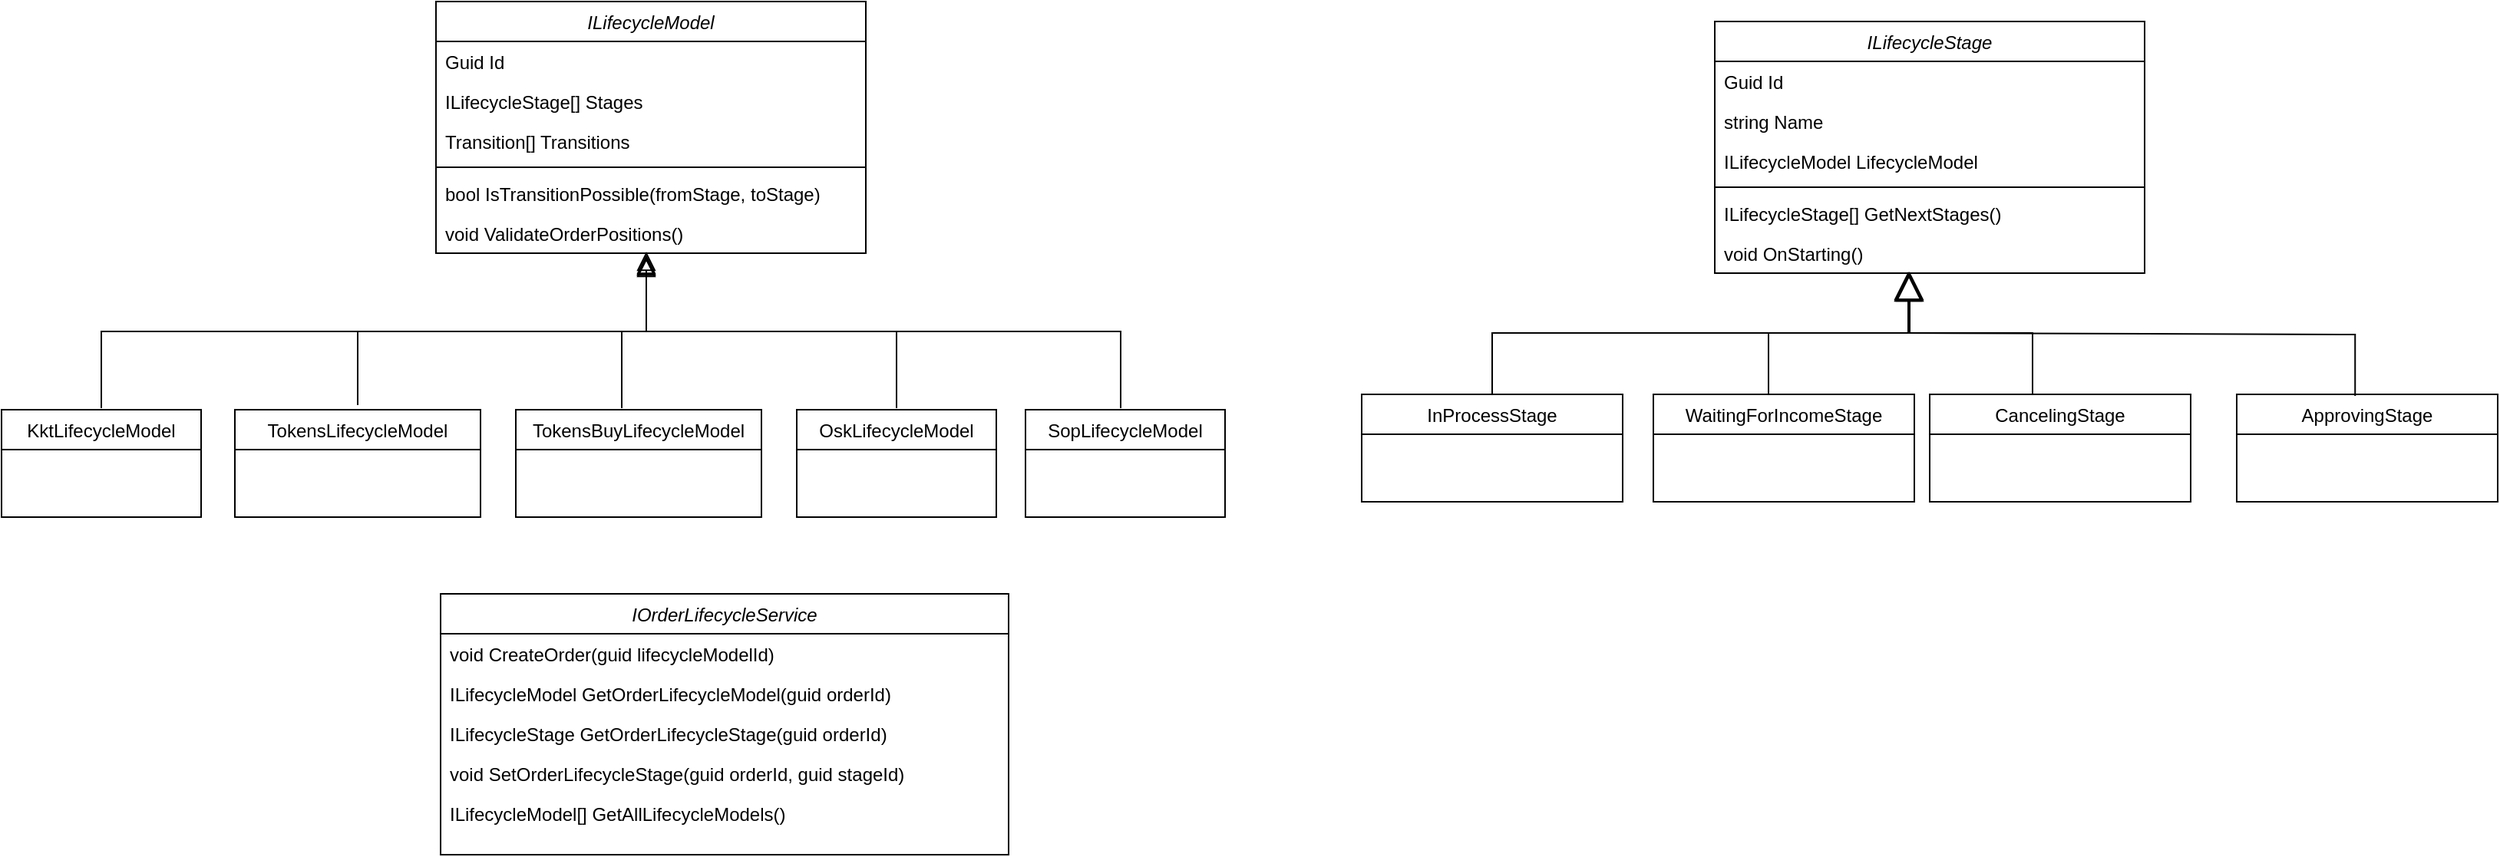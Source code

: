 <mxfile version="24.4.0" type="github">
  <diagram id="C5RBs43oDa-KdzZeNtuy" name="Page-1">
    <mxGraphModel dx="1434" dy="746" grid="1" gridSize="10" guides="1" tooltips="1" connect="1" arrows="1" fold="1" page="1" pageScale="1" pageWidth="1654" pageHeight="1169" math="0" shadow="0">
      <root>
        <mxCell id="WIyWlLk6GJQsqaUBKTNV-0" />
        <mxCell id="WIyWlLk6GJQsqaUBKTNV-1" parent="WIyWlLk6GJQsqaUBKTNV-0" />
        <mxCell id="zkfFHV4jXpPFQw0GAbJ--0" value="ILifecycleModel" style="swimlane;fontStyle=2;align=center;verticalAlign=top;childLayout=stackLayout;horizontal=1;startSize=26;horizontalStack=0;resizeParent=1;resizeLast=0;collapsible=1;marginBottom=0;rounded=0;shadow=0;strokeWidth=1;" parent="WIyWlLk6GJQsqaUBKTNV-1" vertex="1">
          <mxGeometry x="297" y="94" width="280" height="164" as="geometry">
            <mxRectangle x="230" y="140" width="160" height="26" as="alternateBounds" />
          </mxGeometry>
        </mxCell>
        <mxCell id="zkfFHV4jXpPFQw0GAbJ--1" value="Guid Id" style="text;align=left;verticalAlign=top;spacingLeft=4;spacingRight=4;overflow=hidden;rotatable=0;points=[[0,0.5],[1,0.5]];portConstraint=eastwest;" parent="zkfFHV4jXpPFQw0GAbJ--0" vertex="1">
          <mxGeometry y="26" width="280" height="26" as="geometry" />
        </mxCell>
        <mxCell id="zkfFHV4jXpPFQw0GAbJ--2" value="ILifecycleStage[] Stages" style="text;align=left;verticalAlign=top;spacingLeft=4;spacingRight=4;overflow=hidden;rotatable=0;points=[[0,0.5],[1,0.5]];portConstraint=eastwest;rounded=0;shadow=0;html=0;" parent="zkfFHV4jXpPFQw0GAbJ--0" vertex="1">
          <mxGeometry y="52" width="280" height="26" as="geometry" />
        </mxCell>
        <mxCell id="zkfFHV4jXpPFQw0GAbJ--3" value="Transition[] Transitions" style="text;align=left;verticalAlign=top;spacingLeft=4;spacingRight=4;overflow=hidden;rotatable=0;points=[[0,0.5],[1,0.5]];portConstraint=eastwest;rounded=0;shadow=0;html=0;" parent="zkfFHV4jXpPFQw0GAbJ--0" vertex="1">
          <mxGeometry y="78" width="280" height="26" as="geometry" />
        </mxCell>
        <mxCell id="zkfFHV4jXpPFQw0GAbJ--4" value="" style="line;html=1;strokeWidth=1;align=left;verticalAlign=middle;spacingTop=-1;spacingLeft=3;spacingRight=3;rotatable=0;labelPosition=right;points=[];portConstraint=eastwest;" parent="zkfFHV4jXpPFQw0GAbJ--0" vertex="1">
          <mxGeometry y="104" width="280" height="8" as="geometry" />
        </mxCell>
        <mxCell id="zkfFHV4jXpPFQw0GAbJ--5" value="bool IsTransitionPossible(fromStage, toStage)" style="text;align=left;verticalAlign=top;spacingLeft=4;spacingRight=4;overflow=hidden;rotatable=0;points=[[0,0.5],[1,0.5]];portConstraint=eastwest;" parent="zkfFHV4jXpPFQw0GAbJ--0" vertex="1">
          <mxGeometry y="112" width="280" height="26" as="geometry" />
        </mxCell>
        <mxCell id="N-FxRr29UtL7iX-K7FvS-1" value="void ValidateOrderPositions()" style="text;align=left;verticalAlign=top;spacingLeft=4;spacingRight=4;overflow=hidden;rotatable=0;points=[[0,0.5],[1,0.5]];portConstraint=eastwest;" vertex="1" parent="zkfFHV4jXpPFQw0GAbJ--0">
          <mxGeometry y="138" width="280" height="26" as="geometry" />
        </mxCell>
        <mxCell id="zkfFHV4jXpPFQw0GAbJ--6" value="KktLifecycleModel" style="swimlane;fontStyle=0;align=center;verticalAlign=top;childLayout=stackLayout;horizontal=1;startSize=26;horizontalStack=0;resizeParent=1;resizeLast=0;collapsible=1;marginBottom=0;rounded=0;shadow=0;strokeWidth=1;" parent="WIyWlLk6GJQsqaUBKTNV-1" vertex="1">
          <mxGeometry x="14" y="360" width="130" height="70" as="geometry">
            <mxRectangle x="130" y="380" width="160" height="26" as="alternateBounds" />
          </mxGeometry>
        </mxCell>
        <mxCell id="zkfFHV4jXpPFQw0GAbJ--12" value="" style="endArrow=block;endSize=10;endFill=0;shadow=0;strokeWidth=1;rounded=0;curved=0;edgeStyle=elbowEdgeStyle;elbow=vertical;" parent="WIyWlLk6GJQsqaUBKTNV-1" edge="1">
          <mxGeometry width="160" relative="1" as="geometry">
            <mxPoint x="79" y="359" as="sourcePoint" />
            <mxPoint x="434" y="260" as="targetPoint" />
            <Array as="points">
              <mxPoint x="200" y="309" />
            </Array>
          </mxGeometry>
        </mxCell>
        <mxCell id="zkfFHV4jXpPFQw0GAbJ--13" value="TokensLifecycleModel" style="swimlane;fontStyle=0;align=center;verticalAlign=top;childLayout=stackLayout;horizontal=1;startSize=26;horizontalStack=0;resizeParent=1;resizeLast=0;collapsible=1;marginBottom=0;rounded=0;shadow=0;strokeWidth=1;" parent="WIyWlLk6GJQsqaUBKTNV-1" vertex="1">
          <mxGeometry x="166" y="360" width="160" height="70" as="geometry">
            <mxRectangle x="340" y="380" width="170" height="26" as="alternateBounds" />
          </mxGeometry>
        </mxCell>
        <mxCell id="zkfFHV4jXpPFQw0GAbJ--16" value="" style="endArrow=block;endSize=10;endFill=0;shadow=0;strokeWidth=1;rounded=0;curved=0;edgeStyle=elbowEdgeStyle;elbow=vertical;" parent="WIyWlLk6GJQsqaUBKTNV-1" edge="1">
          <mxGeometry width="160" relative="1" as="geometry">
            <mxPoint x="246" y="357" as="sourcePoint" />
            <mxPoint x="434" y="261" as="targetPoint" />
          </mxGeometry>
        </mxCell>
        <mxCell id="anUd4QmUqJQC5jYklmsN-0" value="TokensBuyLifecycleModel" style="swimlane;fontStyle=0;align=center;verticalAlign=top;childLayout=stackLayout;horizontal=1;startSize=26;horizontalStack=0;resizeParent=1;resizeLast=0;collapsible=1;marginBottom=0;rounded=0;shadow=0;strokeWidth=1;" parent="WIyWlLk6GJQsqaUBKTNV-1" vertex="1">
          <mxGeometry x="349" y="360" width="160" height="70" as="geometry">
            <mxRectangle x="340" y="380" width="170" height="26" as="alternateBounds" />
          </mxGeometry>
        </mxCell>
        <mxCell id="anUd4QmUqJQC5jYklmsN-3" value="OskLifecycleModel" style="swimlane;fontStyle=0;align=center;verticalAlign=top;childLayout=stackLayout;horizontal=1;startSize=26;horizontalStack=0;resizeParent=1;resizeLast=0;collapsible=1;marginBottom=0;rounded=0;shadow=0;strokeWidth=1;" parent="WIyWlLk6GJQsqaUBKTNV-1" vertex="1">
          <mxGeometry x="532" y="360" width="130" height="70" as="geometry">
            <mxRectangle x="340" y="380" width="170" height="26" as="alternateBounds" />
          </mxGeometry>
        </mxCell>
        <mxCell id="anUd4QmUqJQC5jYklmsN-6" value="SopLifecycleModel" style="swimlane;fontStyle=0;align=center;verticalAlign=top;childLayout=stackLayout;horizontal=1;startSize=26;horizontalStack=0;resizeParent=1;resizeLast=0;collapsible=1;marginBottom=0;rounded=0;shadow=0;strokeWidth=1;" parent="WIyWlLk6GJQsqaUBKTNV-1" vertex="1">
          <mxGeometry x="681" y="360" width="130" height="70" as="geometry">
            <mxRectangle x="340" y="380" width="170" height="26" as="alternateBounds" />
          </mxGeometry>
        </mxCell>
        <mxCell id="anUd4QmUqJQC5jYklmsN-14" value="" style="endArrow=block;endSize=10;endFill=0;shadow=0;strokeWidth=1;rounded=0;curved=0;edgeStyle=elbowEdgeStyle;elbow=vertical;" parent="WIyWlLk6GJQsqaUBKTNV-1" edge="1">
          <mxGeometry width="160" relative="1" as="geometry">
            <mxPoint x="418" y="359" as="sourcePoint" />
            <mxPoint x="434" y="259" as="targetPoint" />
          </mxGeometry>
        </mxCell>
        <mxCell id="anUd4QmUqJQC5jYklmsN-15" value="" style="endArrow=block;endSize=10;endFill=0;shadow=0;strokeWidth=1;rounded=0;curved=0;edgeStyle=elbowEdgeStyle;elbow=vertical;exitX=0.5;exitY=0;exitDx=0;exitDy=0;" parent="WIyWlLk6GJQsqaUBKTNV-1" edge="1">
          <mxGeometry width="160" relative="1" as="geometry">
            <mxPoint x="597" y="359" as="sourcePoint" />
            <mxPoint x="434" y="257" as="targetPoint" />
            <Array as="points">
              <mxPoint x="480" y="309" />
            </Array>
          </mxGeometry>
        </mxCell>
        <mxCell id="anUd4QmUqJQC5jYklmsN-16" value="" style="endArrow=block;endSize=10;endFill=0;shadow=0;strokeWidth=1;rounded=0;curved=0;edgeStyle=elbowEdgeStyle;elbow=vertical;exitX=0.5;exitY=0;exitDx=0;exitDy=0;" parent="WIyWlLk6GJQsqaUBKTNV-1" edge="1">
          <mxGeometry width="160" relative="1" as="geometry">
            <mxPoint x="743" y="359" as="sourcePoint" />
            <mxPoint x="434" y="260" as="targetPoint" />
            <Array as="points">
              <mxPoint x="626" y="309" />
            </Array>
          </mxGeometry>
        </mxCell>
        <mxCell id="anUd4QmUqJQC5jYklmsN-24" value="ILifecycleStage" style="swimlane;fontStyle=2;align=center;verticalAlign=top;childLayout=stackLayout;horizontal=1;startSize=26;horizontalStack=0;resizeParent=1;resizeLast=0;collapsible=1;marginBottom=0;rounded=0;shadow=0;strokeWidth=1;" parent="WIyWlLk6GJQsqaUBKTNV-1" vertex="1">
          <mxGeometry x="1130" y="107" width="280" height="164" as="geometry">
            <mxRectangle x="230" y="140" width="160" height="26" as="alternateBounds" />
          </mxGeometry>
        </mxCell>
        <mxCell id="anUd4QmUqJQC5jYklmsN-25" value="Guid Id" style="text;align=left;verticalAlign=top;spacingLeft=4;spacingRight=4;overflow=hidden;rotatable=0;points=[[0,0.5],[1,0.5]];portConstraint=eastwest;" parent="anUd4QmUqJQC5jYklmsN-24" vertex="1">
          <mxGeometry y="26" width="280" height="26" as="geometry" />
        </mxCell>
        <mxCell id="anUd4QmUqJQC5jYklmsN-26" value="string Name" style="text;align=left;verticalAlign=top;spacingLeft=4;spacingRight=4;overflow=hidden;rotatable=0;points=[[0,0.5],[1,0.5]];portConstraint=eastwest;rounded=0;shadow=0;html=0;" parent="anUd4QmUqJQC5jYklmsN-24" vertex="1">
          <mxGeometry y="52" width="280" height="26" as="geometry" />
        </mxCell>
        <mxCell id="anUd4QmUqJQC5jYklmsN-31" value="ILifecycleModel LifecycleModel" style="text;align=left;verticalAlign=top;spacingLeft=4;spacingRight=4;overflow=hidden;rotatable=0;points=[[0,0.5],[1,0.5]];portConstraint=eastwest;rounded=0;shadow=0;html=0;" parent="anUd4QmUqJQC5jYklmsN-24" vertex="1">
          <mxGeometry y="78" width="280" height="26" as="geometry" />
        </mxCell>
        <mxCell id="anUd4QmUqJQC5jYklmsN-28" value="" style="line;html=1;strokeWidth=1;align=left;verticalAlign=middle;spacingTop=-1;spacingLeft=3;spacingRight=3;rotatable=0;labelPosition=right;points=[];portConstraint=eastwest;" parent="anUd4QmUqJQC5jYklmsN-24" vertex="1">
          <mxGeometry y="104" width="280" height="8" as="geometry" />
        </mxCell>
        <mxCell id="anUd4QmUqJQC5jYklmsN-29" value="ILifecycleStage[] GetNextStages()" style="text;align=left;verticalAlign=top;spacingLeft=4;spacingRight=4;overflow=hidden;rotatable=0;points=[[0,0.5],[1,0.5]];portConstraint=eastwest;" parent="anUd4QmUqJQC5jYklmsN-24" vertex="1">
          <mxGeometry y="112" width="280" height="26" as="geometry" />
        </mxCell>
        <mxCell id="anUd4QmUqJQC5jYklmsN-34" value="void OnStarting()" style="text;align=left;verticalAlign=top;spacingLeft=4;spacingRight=4;overflow=hidden;rotatable=0;points=[[0,0.5],[1,0.5]];portConstraint=eastwest;" parent="anUd4QmUqJQC5jYklmsN-24" vertex="1">
          <mxGeometry y="138" width="280" height="26" as="geometry" />
        </mxCell>
        <mxCell id="anUd4QmUqJQC5jYklmsN-32" value="InProcessStage" style="swimlane;fontStyle=0;align=center;verticalAlign=top;childLayout=stackLayout;horizontal=1;startSize=26;horizontalStack=0;resizeParent=1;resizeLast=0;collapsible=1;marginBottom=0;rounded=0;shadow=0;strokeWidth=1;" parent="WIyWlLk6GJQsqaUBKTNV-1" vertex="1">
          <mxGeometry x="900" y="350" width="170" height="70" as="geometry">
            <mxRectangle x="340" y="380" width="170" height="26" as="alternateBounds" />
          </mxGeometry>
        </mxCell>
        <mxCell id="anUd4QmUqJQC5jYklmsN-33" value="WaitingForIncomeStage" style="swimlane;fontStyle=0;align=center;verticalAlign=top;childLayout=stackLayout;horizontal=1;startSize=26;horizontalStack=0;resizeParent=1;resizeLast=0;collapsible=1;marginBottom=0;rounded=0;shadow=0;strokeWidth=1;" parent="WIyWlLk6GJQsqaUBKTNV-1" vertex="1">
          <mxGeometry x="1090" y="350" width="170" height="70" as="geometry">
            <mxRectangle x="340" y="380" width="170" height="26" as="alternateBounds" />
          </mxGeometry>
        </mxCell>
        <mxCell id="anUd4QmUqJQC5jYklmsN-35" value="CancelingStage" style="swimlane;fontStyle=0;align=center;verticalAlign=top;childLayout=stackLayout;horizontal=1;startSize=26;horizontalStack=0;resizeParent=1;resizeLast=0;collapsible=1;marginBottom=0;rounded=0;shadow=0;strokeWidth=1;" parent="WIyWlLk6GJQsqaUBKTNV-1" vertex="1">
          <mxGeometry x="1270" y="350" width="170" height="70" as="geometry">
            <mxRectangle x="340" y="380" width="170" height="26" as="alternateBounds" />
          </mxGeometry>
        </mxCell>
        <mxCell id="anUd4QmUqJQC5jYklmsN-36" value="ApprovingStage" style="swimlane;fontStyle=0;align=center;verticalAlign=top;childLayout=stackLayout;horizontal=1;startSize=26;horizontalStack=0;resizeParent=1;resizeLast=0;collapsible=1;marginBottom=0;rounded=0;shadow=0;strokeWidth=1;" parent="WIyWlLk6GJQsqaUBKTNV-1" vertex="1">
          <mxGeometry x="1470" y="350" width="170" height="70" as="geometry">
            <mxRectangle x="340" y="380" width="170" height="26" as="alternateBounds" />
          </mxGeometry>
        </mxCell>
        <mxCell id="anUd4QmUqJQC5jYklmsN-42" value="" style="endArrow=block;endSize=16;endFill=0;html=1;rounded=0;exitX=0.5;exitY=0;exitDx=0;exitDy=0;entryX=0.45;entryY=1;entryDx=0;entryDy=0;entryPerimeter=0;" parent="WIyWlLk6GJQsqaUBKTNV-1" source="anUd4QmUqJQC5jYklmsN-32" target="anUd4QmUqJQC5jYklmsN-34" edge="1">
          <mxGeometry x="-0.887" y="50" width="160" relative="1" as="geometry">
            <mxPoint x="970" y="310" as="sourcePoint" />
            <mxPoint x="1200" y="290" as="targetPoint" />
            <Array as="points">
              <mxPoint x="985" y="310" />
              <mxPoint x="1256" y="310" />
            </Array>
            <mxPoint x="1" as="offset" />
          </mxGeometry>
        </mxCell>
        <mxCell id="anUd4QmUqJQC5jYklmsN-43" value="" style="endArrow=block;endSize=16;endFill=0;html=1;rounded=0;exitX=0.5;exitY=0;exitDx=0;exitDy=0;" parent="WIyWlLk6GJQsqaUBKTNV-1" edge="1">
          <mxGeometry x="-0.887" y="50" width="160" relative="1" as="geometry">
            <mxPoint x="1165" y="350" as="sourcePoint" />
            <mxPoint x="1256" y="270" as="targetPoint" />
            <Array as="points">
              <mxPoint x="1165" y="310" />
              <mxPoint x="1256" y="310" />
            </Array>
            <mxPoint x="1" as="offset" />
          </mxGeometry>
        </mxCell>
        <mxCell id="anUd4QmUqJQC5jYklmsN-44" value="" style="endArrow=block;endSize=16;endFill=0;html=1;rounded=0;exitX=0.5;exitY=0;exitDx=0;exitDy=0;entryX=0.746;entryY=0.962;entryDx=0;entryDy=0;entryPerimeter=0;" parent="WIyWlLk6GJQsqaUBKTNV-1" edge="1">
          <mxGeometry x="-0.887" y="50" width="160" relative="1" as="geometry">
            <mxPoint x="1337" y="350" as="sourcePoint" />
            <mxPoint x="1256.88" y="270.012" as="targetPoint" />
            <Array as="points">
              <mxPoint x="1337" y="310" />
              <mxPoint x="1257" y="310" />
            </Array>
            <mxPoint x="1" as="offset" />
          </mxGeometry>
        </mxCell>
        <mxCell id="anUd4QmUqJQC5jYklmsN-45" value="" style="endArrow=block;endSize=16;endFill=0;html=1;rounded=0;exitX=0.5;exitY=0;exitDx=0;exitDy=0;" parent="WIyWlLk6GJQsqaUBKTNV-1" edge="1">
          <mxGeometry x="-0.887" y="50" width="160" relative="1" as="geometry">
            <mxPoint x="1547.12" y="350.99" as="sourcePoint" />
            <mxPoint x="1257" y="271" as="targetPoint" />
            <Array as="points">
              <mxPoint x="1547.12" y="310.99" />
              <mxPoint x="1257" y="310" />
            </Array>
            <mxPoint x="1" as="offset" />
          </mxGeometry>
        </mxCell>
        <mxCell id="Pqhur3rsrstu_OfgcQVq-0" value="IOrderLifecycleService" style="swimlane;fontStyle=2;align=center;verticalAlign=top;childLayout=stackLayout;horizontal=1;startSize=26;horizontalStack=0;resizeParent=1;resizeLast=0;collapsible=1;marginBottom=0;rounded=0;shadow=0;strokeWidth=1;" parent="WIyWlLk6GJQsqaUBKTNV-1" vertex="1">
          <mxGeometry x="300" y="480" width="370" height="170" as="geometry">
            <mxRectangle x="230" y="140" width="160" height="26" as="alternateBounds" />
          </mxGeometry>
        </mxCell>
        <mxCell id="Pqhur3rsrstu_OfgcQVq-8" value="void CreateOrder(guid lifecycleModelId)" style="text;align=left;verticalAlign=top;spacingLeft=4;spacingRight=4;overflow=hidden;rotatable=0;points=[[0,0.5],[1,0.5]];portConstraint=eastwest;" parent="Pqhur3rsrstu_OfgcQVq-0" vertex="1">
          <mxGeometry y="26" width="370" height="26" as="geometry" />
        </mxCell>
        <mxCell id="Pqhur3rsrstu_OfgcQVq-5" value="ILifecycleModel GetOrderLifecycleModel(guid orderId)" style="text;align=left;verticalAlign=top;spacingLeft=4;spacingRight=4;overflow=hidden;rotatable=0;points=[[0,0.5],[1,0.5]];portConstraint=eastwest;" parent="Pqhur3rsrstu_OfgcQVq-0" vertex="1">
          <mxGeometry y="52" width="370" height="26" as="geometry" />
        </mxCell>
        <mxCell id="Pqhur3rsrstu_OfgcQVq-6" value="ILifecycleStage GetOrderLifecycleStage(guid orderId)" style="text;align=left;verticalAlign=top;spacingLeft=4;spacingRight=4;overflow=hidden;rotatable=0;points=[[0,0.5],[1,0.5]];portConstraint=eastwest;" parent="Pqhur3rsrstu_OfgcQVq-0" vertex="1">
          <mxGeometry y="78" width="370" height="26" as="geometry" />
        </mxCell>
        <mxCell id="Pqhur3rsrstu_OfgcQVq-7" value="void SetOrderLifecycleStage(guid orderId, guid stageId)" style="text;align=left;verticalAlign=top;spacingLeft=4;spacingRight=4;overflow=hidden;rotatable=0;points=[[0,0.5],[1,0.5]];portConstraint=eastwest;" parent="Pqhur3rsrstu_OfgcQVq-0" vertex="1">
          <mxGeometry y="104" width="370" height="26" as="geometry" />
        </mxCell>
        <mxCell id="N-FxRr29UtL7iX-K7FvS-0" value="ILifecycleModel[] GetAllLifecycleModels()" style="text;align=left;verticalAlign=top;spacingLeft=4;spacingRight=4;overflow=hidden;rotatable=0;points=[[0,0.5],[1,0.5]];portConstraint=eastwest;" vertex="1" parent="Pqhur3rsrstu_OfgcQVq-0">
          <mxGeometry y="130" width="370" height="26" as="geometry" />
        </mxCell>
      </root>
    </mxGraphModel>
  </diagram>
</mxfile>

